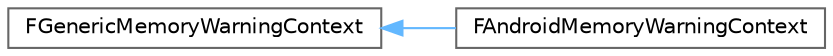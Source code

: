 digraph "Graphical Class Hierarchy"
{
 // INTERACTIVE_SVG=YES
 // LATEX_PDF_SIZE
  bgcolor="transparent";
  edge [fontname=Helvetica,fontsize=10,labelfontname=Helvetica,labelfontsize=10];
  node [fontname=Helvetica,fontsize=10,shape=box,height=0.2,width=0.4];
  rankdir="LR";
  Node0 [id="Node000000",label="FGenericMemoryWarningContext",height=0.2,width=0.4,color="grey40", fillcolor="white", style="filled",URL="$d3/d07/structFGenericMemoryWarningContext.html",tooltip=" "];
  Node0 -> Node1 [id="edge3918_Node000000_Node000001",dir="back",color="steelblue1",style="solid",tooltip=" "];
  Node1 [id="Node000001",label="FAndroidMemoryWarningContext",height=0.2,width=0.4,color="grey40", fillcolor="white", style="filled",URL="$d4/d5d/structFAndroidMemoryWarningContext.html",tooltip=" "];
}
